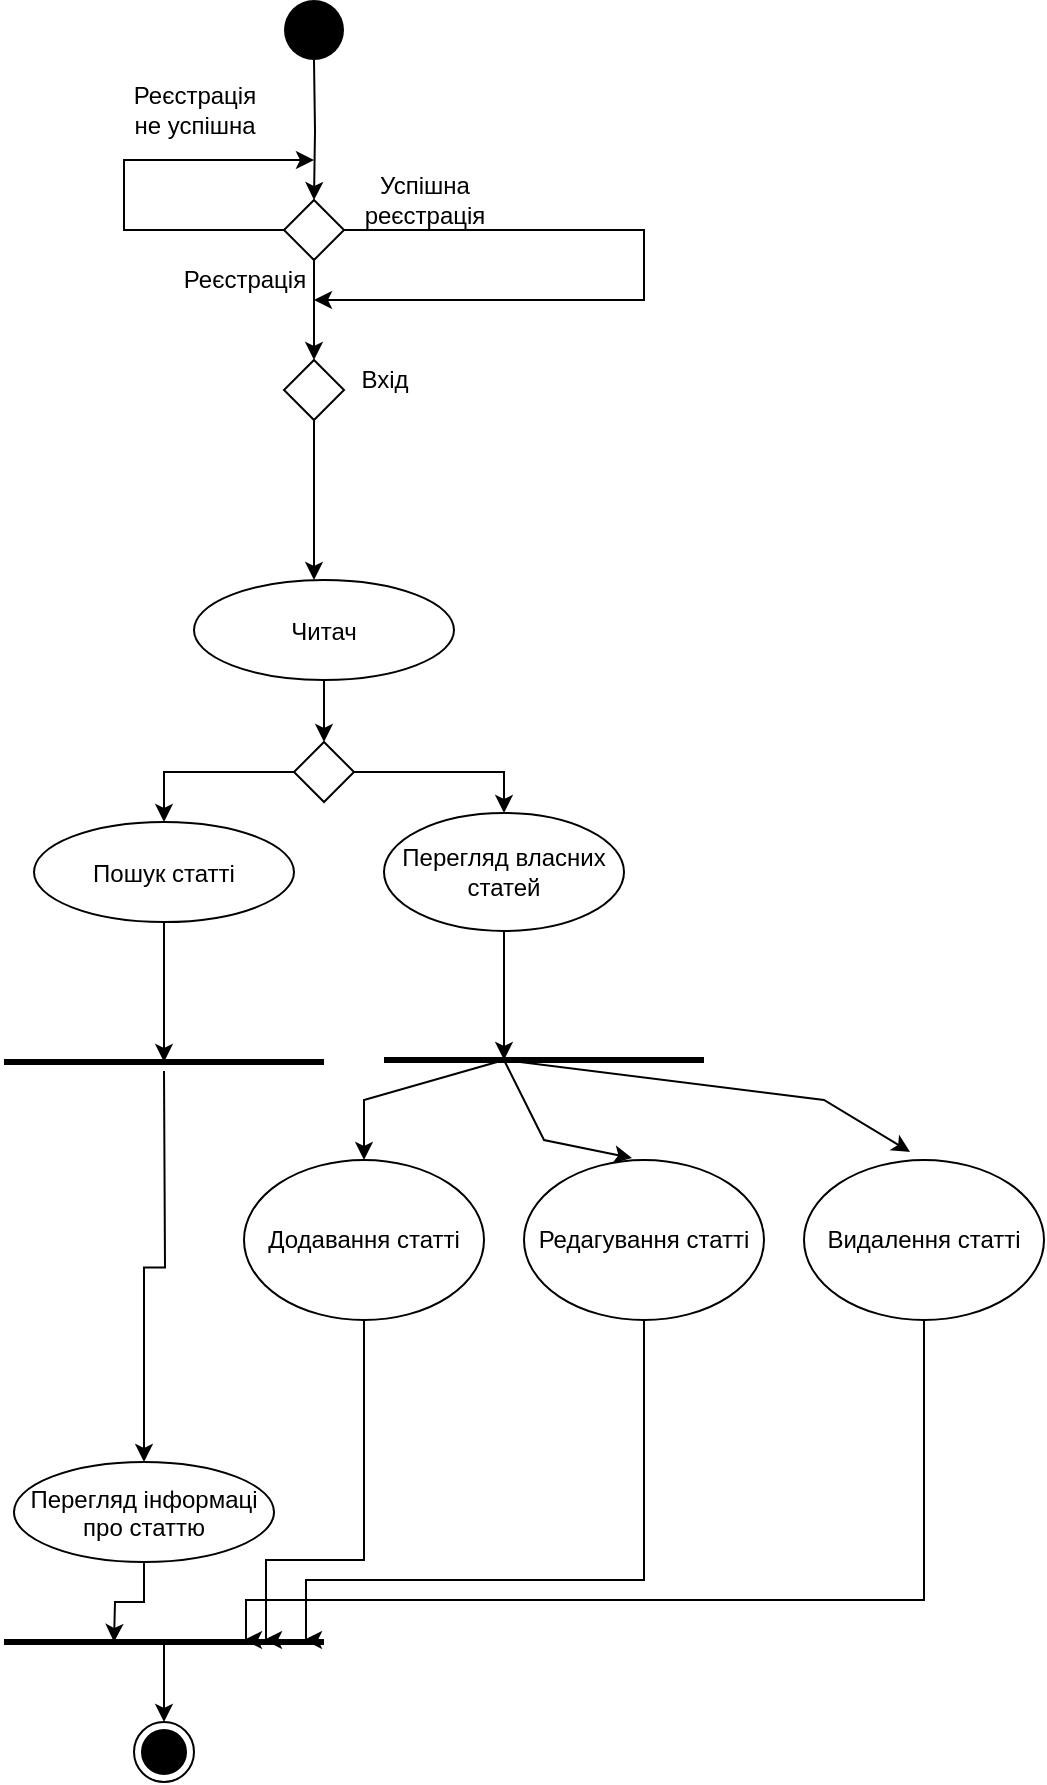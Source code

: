 <mxfile version="21.3.0" type="device">
  <diagram name="Page-1" id="0783ab3e-0a74-02c8-0abd-f7b4e66b4bec">
    <mxGraphModel dx="934" dy="824" grid="1" gridSize="10" guides="1" tooltips="1" connect="1" arrows="1" fold="1" page="1" pageScale="1" pageWidth="850" pageHeight="1100" background="#ffffff" math="0" shadow="0">
      <root>
        <mxCell id="0" />
        <mxCell id="1" parent="0" />
        <mxCell id="RjI8-vBlAIj9xvnyYSEU-3" style="edgeStyle=orthogonalEdgeStyle;rounded=0;orthogonalLoop=1;jettySize=auto;html=1;entryX=0.5;entryY=0;entryDx=0;entryDy=0;" parent="1" target="RjI8-vBlAIj9xvnyYSEU-2" edge="1">
          <mxGeometry relative="1" as="geometry">
            <mxPoint x="425" y="40" as="sourcePoint" />
          </mxGeometry>
        </mxCell>
        <mxCell id="RjI8-vBlAIj9xvnyYSEU-6" style="edgeStyle=orthogonalEdgeStyle;rounded=0;orthogonalLoop=1;jettySize=auto;html=1;entryX=0.5;entryY=0;entryDx=0;entryDy=0;" parent="1" source="RjI8-vBlAIj9xvnyYSEU-2" target="RjI8-vBlAIj9xvnyYSEU-5" edge="1">
          <mxGeometry relative="1" as="geometry" />
        </mxCell>
        <mxCell id="RjI8-vBlAIj9xvnyYSEU-7" style="edgeStyle=orthogonalEdgeStyle;rounded=0;orthogonalLoop=1;jettySize=auto;html=1;" parent="1" source="RjI8-vBlAIj9xvnyYSEU-2" edge="1">
          <mxGeometry relative="1" as="geometry">
            <mxPoint x="425" y="160" as="targetPoint" />
            <Array as="points">
              <mxPoint x="590" y="125" />
              <mxPoint x="590" y="160" />
            </Array>
          </mxGeometry>
        </mxCell>
        <mxCell id="RjI8-vBlAIj9xvnyYSEU-10" style="edgeStyle=orthogonalEdgeStyle;rounded=0;orthogonalLoop=1;jettySize=auto;html=1;" parent="1" source="RjI8-vBlAIj9xvnyYSEU-2" edge="1">
          <mxGeometry relative="1" as="geometry">
            <mxPoint x="425" y="90" as="targetPoint" />
            <Array as="points">
              <mxPoint x="330" y="125" />
              <mxPoint x="330" y="90" />
            </Array>
          </mxGeometry>
        </mxCell>
        <mxCell id="RjI8-vBlAIj9xvnyYSEU-2" value="" style="rhombus;" parent="1" vertex="1">
          <mxGeometry x="410" y="110" width="30" height="30" as="geometry" />
        </mxCell>
        <mxCell id="RjI8-vBlAIj9xvnyYSEU-8" style="edgeStyle=orthogonalEdgeStyle;rounded=0;orthogonalLoop=1;jettySize=auto;html=1;" parent="1" source="RjI8-vBlAIj9xvnyYSEU-5" edge="1">
          <mxGeometry relative="1" as="geometry">
            <mxPoint x="425" y="300" as="targetPoint" />
          </mxGeometry>
        </mxCell>
        <mxCell id="RjI8-vBlAIj9xvnyYSEU-5" value="" style="rhombus;" parent="1" vertex="1">
          <mxGeometry x="410" y="190" width="30" height="30" as="geometry" />
        </mxCell>
        <mxCell id="RjI8-vBlAIj9xvnyYSEU-9" value="Успішна &lt;br&gt;реєстрація" style="text;html=1;align=center;verticalAlign=middle;resizable=0;points=[];autosize=1;strokeColor=none;" parent="1" vertex="1">
          <mxGeometry x="440" y="95" width="80" height="30" as="geometry" />
        </mxCell>
        <mxCell id="RjI8-vBlAIj9xvnyYSEU-11" value="Реєстрація &lt;br&gt;не успішна" style="text;html=1;align=center;verticalAlign=middle;resizable=0;points=[];autosize=1;strokeColor=none;" parent="1" vertex="1">
          <mxGeometry x="325" y="50" width="80" height="30" as="geometry" />
        </mxCell>
        <mxCell id="RjI8-vBlAIj9xvnyYSEU-50" value="" style="ellipse;fillColor=#000000;strokeColor=none;" parent="1" vertex="1">
          <mxGeometry x="410" y="10" width="30" height="30" as="geometry" />
        </mxCell>
        <mxCell id="oLeH3MCgfbl1tFkMuiJs-10" style="edgeStyle=orthogonalEdgeStyle;rounded=0;orthogonalLoop=1;jettySize=auto;html=1;entryX=0.5;entryY=0;entryDx=0;entryDy=0;" parent="1" source="RjI8-vBlAIj9xvnyYSEU-79" target="oLeH3MCgfbl1tFkMuiJs-9" edge="1">
          <mxGeometry relative="1" as="geometry" />
        </mxCell>
        <mxCell id="RjI8-vBlAIj9xvnyYSEU-79" value="Читач" style="ellipse;" parent="1" vertex="1">
          <mxGeometry x="365" y="300" width="130" height="50" as="geometry" />
        </mxCell>
        <mxCell id="RjI8-vBlAIj9xvnyYSEU-84" style="edgeStyle=orthogonalEdgeStyle;rounded=0;orthogonalLoop=1;jettySize=auto;html=1;startArrow=none;startFill=0;endArrow=classic;endFill=1;" parent="1" source="RjI8-vBlAIj9xvnyYSEU-81" edge="1">
          <mxGeometry relative="1" as="geometry">
            <mxPoint x="350.0" y="541.0" as="targetPoint" />
          </mxGeometry>
        </mxCell>
        <mxCell id="RjI8-vBlAIj9xvnyYSEU-81" value="Пошук статті" style="ellipse;" parent="1" vertex="1">
          <mxGeometry x="285" y="421" width="130" height="50" as="geometry" />
        </mxCell>
        <mxCell id="RjI8-vBlAIj9xvnyYSEU-83" value="" style="endArrow=none;startArrow=none;endFill=0;startFill=0;endSize=8;html=1;verticalAlign=bottom;labelBackgroundColor=none;strokeWidth=3;" parent="1" edge="1">
          <mxGeometry width="160" relative="1" as="geometry">
            <mxPoint x="270.0" y="541" as="sourcePoint" />
            <mxPoint x="430.0" y="541" as="targetPoint" />
          </mxGeometry>
        </mxCell>
        <mxCell id="RjI8-vBlAIj9xvnyYSEU-94" style="edgeStyle=orthogonalEdgeStyle;rounded=0;orthogonalLoop=1;jettySize=auto;html=1;startArrow=classic;startFill=1;endArrow=none;endFill=0;" parent="1" source="RjI8-vBlAIj9xvnyYSEU-92" edge="1">
          <mxGeometry relative="1" as="geometry">
            <mxPoint x="350" y="545.5" as="targetPoint" />
          </mxGeometry>
        </mxCell>
        <mxCell id="RjI8-vBlAIj9xvnyYSEU-99" style="edgeStyle=orthogonalEdgeStyle;rounded=0;orthogonalLoop=1;jettySize=auto;html=1;startArrow=none;startFill=0;endArrow=classic;endFill=1;" parent="1" source="RjI8-vBlAIj9xvnyYSEU-92" edge="1">
          <mxGeometry relative="1" as="geometry">
            <mxPoint x="325" y="831" as="targetPoint" />
          </mxGeometry>
        </mxCell>
        <mxCell id="RjI8-vBlAIj9xvnyYSEU-92" value="Перегляд інформаці&#xa;про статтю" style="ellipse;" parent="1" vertex="1">
          <mxGeometry x="275" y="741" width="130" height="50" as="geometry" />
        </mxCell>
        <mxCell id="RjI8-vBlAIj9xvnyYSEU-97" value="" style="endArrow=none;startArrow=none;endFill=0;startFill=0;endSize=8;html=1;verticalAlign=bottom;labelBackgroundColor=none;strokeWidth=3;" parent="1" edge="1">
          <mxGeometry width="160" relative="1" as="geometry">
            <mxPoint x="270.0" y="831" as="sourcePoint" />
            <mxPoint x="430.0" y="831" as="targetPoint" />
            <Array as="points">
              <mxPoint x="355" y="831" />
            </Array>
          </mxGeometry>
        </mxCell>
        <mxCell id="RjI8-vBlAIj9xvnyYSEU-101" style="edgeStyle=orthogonalEdgeStyle;rounded=0;orthogonalLoop=1;jettySize=auto;html=1;startArrow=classic;startFill=1;endArrow=none;endFill=0;" parent="1" source="RjI8-vBlAIj9xvnyYSEU-100" edge="1">
          <mxGeometry relative="1" as="geometry">
            <mxPoint x="350" y="831" as="targetPoint" />
          </mxGeometry>
        </mxCell>
        <mxCell id="RjI8-vBlAIj9xvnyYSEU-100" value="" style="ellipse;html=1;shape=endState;fillColor=#000000;strokeColor=#000000;" parent="1" vertex="1">
          <mxGeometry x="335" y="871" width="30" height="30" as="geometry" />
        </mxCell>
        <mxCell id="9X1CYoQMeR6TZvLqavls-1" value="Вхід" style="text;html=1;align=center;verticalAlign=middle;resizable=0;points=[];autosize=1;strokeColor=none;" parent="1" vertex="1">
          <mxGeometry x="440" y="190" width="40" height="20" as="geometry" />
        </mxCell>
        <mxCell id="9X1CYoQMeR6TZvLqavls-2" value="Реєстрація" style="text;html=1;align=center;verticalAlign=middle;resizable=0;points=[];autosize=1;strokeColor=none;" parent="1" vertex="1">
          <mxGeometry x="350" y="140" width="80" height="20" as="geometry" />
        </mxCell>
        <mxCell id="oLeH3MCgfbl1tFkMuiJs-11" style="edgeStyle=orthogonalEdgeStyle;rounded=0;orthogonalLoop=1;jettySize=auto;html=1;entryX=0.5;entryY=0;entryDx=0;entryDy=0;" parent="1" source="oLeH3MCgfbl1tFkMuiJs-9" target="RjI8-vBlAIj9xvnyYSEU-81" edge="1">
          <mxGeometry relative="1" as="geometry">
            <Array as="points">
              <mxPoint x="350" y="396" />
            </Array>
          </mxGeometry>
        </mxCell>
        <mxCell id="dcRZmbAoTfMxWvW5OMhk-2" style="edgeStyle=orthogonalEdgeStyle;rounded=0;orthogonalLoop=1;jettySize=auto;html=1;entryX=0.5;entryY=0;entryDx=0;entryDy=0;" edge="1" parent="1" source="oLeH3MCgfbl1tFkMuiJs-9" target="dcRZmbAoTfMxWvW5OMhk-1">
          <mxGeometry relative="1" as="geometry" />
        </mxCell>
        <mxCell id="oLeH3MCgfbl1tFkMuiJs-9" value="" style="rhombus;" parent="1" vertex="1">
          <mxGeometry x="415" y="381" width="30" height="30" as="geometry" />
        </mxCell>
        <mxCell id="dcRZmbAoTfMxWvW5OMhk-4" style="edgeStyle=orthogonalEdgeStyle;rounded=0;orthogonalLoop=1;jettySize=auto;html=1;" edge="1" parent="1" source="dcRZmbAoTfMxWvW5OMhk-1">
          <mxGeometry relative="1" as="geometry">
            <mxPoint x="520" y="540" as="targetPoint" />
          </mxGeometry>
        </mxCell>
        <mxCell id="dcRZmbAoTfMxWvW5OMhk-1" value="Перегляд власних статей" style="ellipse;whiteSpace=wrap;html=1;" vertex="1" parent="1">
          <mxGeometry x="460" y="416.5" width="120" height="59" as="geometry" />
        </mxCell>
        <mxCell id="dcRZmbAoTfMxWvW5OMhk-3" value="" style="endArrow=none;startArrow=none;endFill=0;startFill=0;endSize=8;html=1;verticalAlign=bottom;labelBackgroundColor=none;strokeWidth=3;" edge="1" parent="1">
          <mxGeometry width="160" relative="1" as="geometry">
            <mxPoint x="460.0" y="540" as="sourcePoint" />
            <mxPoint x="620.0" y="540" as="targetPoint" />
          </mxGeometry>
        </mxCell>
        <mxCell id="dcRZmbAoTfMxWvW5OMhk-13" style="edgeStyle=orthogonalEdgeStyle;rounded=0;orthogonalLoop=1;jettySize=auto;html=1;" edge="1" parent="1" source="dcRZmbAoTfMxWvW5OMhk-5">
          <mxGeometry relative="1" as="geometry">
            <mxPoint x="400" y="830" as="targetPoint" />
            <Array as="points">
              <mxPoint x="450" y="790" />
              <mxPoint x="401" y="790" />
            </Array>
          </mxGeometry>
        </mxCell>
        <mxCell id="dcRZmbAoTfMxWvW5OMhk-5" value="Додавання статті" style="ellipse;whiteSpace=wrap;html=1;" vertex="1" parent="1">
          <mxGeometry x="390" y="590" width="120" height="80" as="geometry" />
        </mxCell>
        <mxCell id="dcRZmbAoTfMxWvW5OMhk-14" style="edgeStyle=orthogonalEdgeStyle;rounded=0;orthogonalLoop=1;jettySize=auto;html=1;" edge="1" parent="1" source="dcRZmbAoTfMxWvW5OMhk-6">
          <mxGeometry relative="1" as="geometry">
            <mxPoint x="420" y="830" as="targetPoint" />
            <Array as="points">
              <mxPoint x="590" y="800" />
              <mxPoint x="421" y="800" />
            </Array>
          </mxGeometry>
        </mxCell>
        <mxCell id="dcRZmbAoTfMxWvW5OMhk-6" value="Редагування статті" style="ellipse;whiteSpace=wrap;html=1;" vertex="1" parent="1">
          <mxGeometry x="530" y="590" width="120" height="80" as="geometry" />
        </mxCell>
        <mxCell id="dcRZmbAoTfMxWvW5OMhk-15" style="edgeStyle=orthogonalEdgeStyle;rounded=0;orthogonalLoop=1;jettySize=auto;html=1;" edge="1" parent="1" source="dcRZmbAoTfMxWvW5OMhk-7">
          <mxGeometry relative="1" as="geometry">
            <mxPoint x="390" y="830" as="targetPoint" />
            <Array as="points">
              <mxPoint x="730" y="810" />
              <mxPoint x="391" y="810" />
            </Array>
          </mxGeometry>
        </mxCell>
        <mxCell id="dcRZmbAoTfMxWvW5OMhk-7" value="Видалення статті" style="ellipse;whiteSpace=wrap;html=1;" vertex="1" parent="1">
          <mxGeometry x="670" y="590" width="120" height="80" as="geometry" />
        </mxCell>
        <mxCell id="dcRZmbAoTfMxWvW5OMhk-9" value="" style="endArrow=classic;html=1;rounded=0;entryX=0.5;entryY=0;entryDx=0;entryDy=0;" edge="1" parent="1" target="dcRZmbAoTfMxWvW5OMhk-5">
          <mxGeometry width="50" height="50" relative="1" as="geometry">
            <mxPoint x="520" y="540" as="sourcePoint" />
            <mxPoint x="430" y="540" as="targetPoint" />
            <Array as="points">
              <mxPoint x="450" y="560" />
            </Array>
          </mxGeometry>
        </mxCell>
        <mxCell id="dcRZmbAoTfMxWvW5OMhk-10" value="" style="endArrow=classic;html=1;rounded=0;entryX=0.45;entryY=-0.012;entryDx=0;entryDy=0;entryPerimeter=0;" edge="1" parent="1" target="dcRZmbAoTfMxWvW5OMhk-6">
          <mxGeometry width="50" height="50" relative="1" as="geometry">
            <mxPoint x="520" y="540" as="sourcePoint" />
            <mxPoint x="580" y="550" as="targetPoint" />
            <Array as="points">
              <mxPoint x="540" y="580" />
            </Array>
          </mxGeometry>
        </mxCell>
        <mxCell id="dcRZmbAoTfMxWvW5OMhk-12" value="" style="endArrow=classic;html=1;rounded=0;entryX=0.442;entryY=-0.05;entryDx=0;entryDy=0;entryPerimeter=0;" edge="1" parent="1" target="dcRZmbAoTfMxWvW5OMhk-7">
          <mxGeometry width="50" height="50" relative="1" as="geometry">
            <mxPoint x="520" y="540" as="sourcePoint" />
            <mxPoint x="700" y="540" as="targetPoint" />
            <Array as="points">
              <mxPoint x="680" y="560" />
            </Array>
          </mxGeometry>
        </mxCell>
      </root>
    </mxGraphModel>
  </diagram>
</mxfile>
